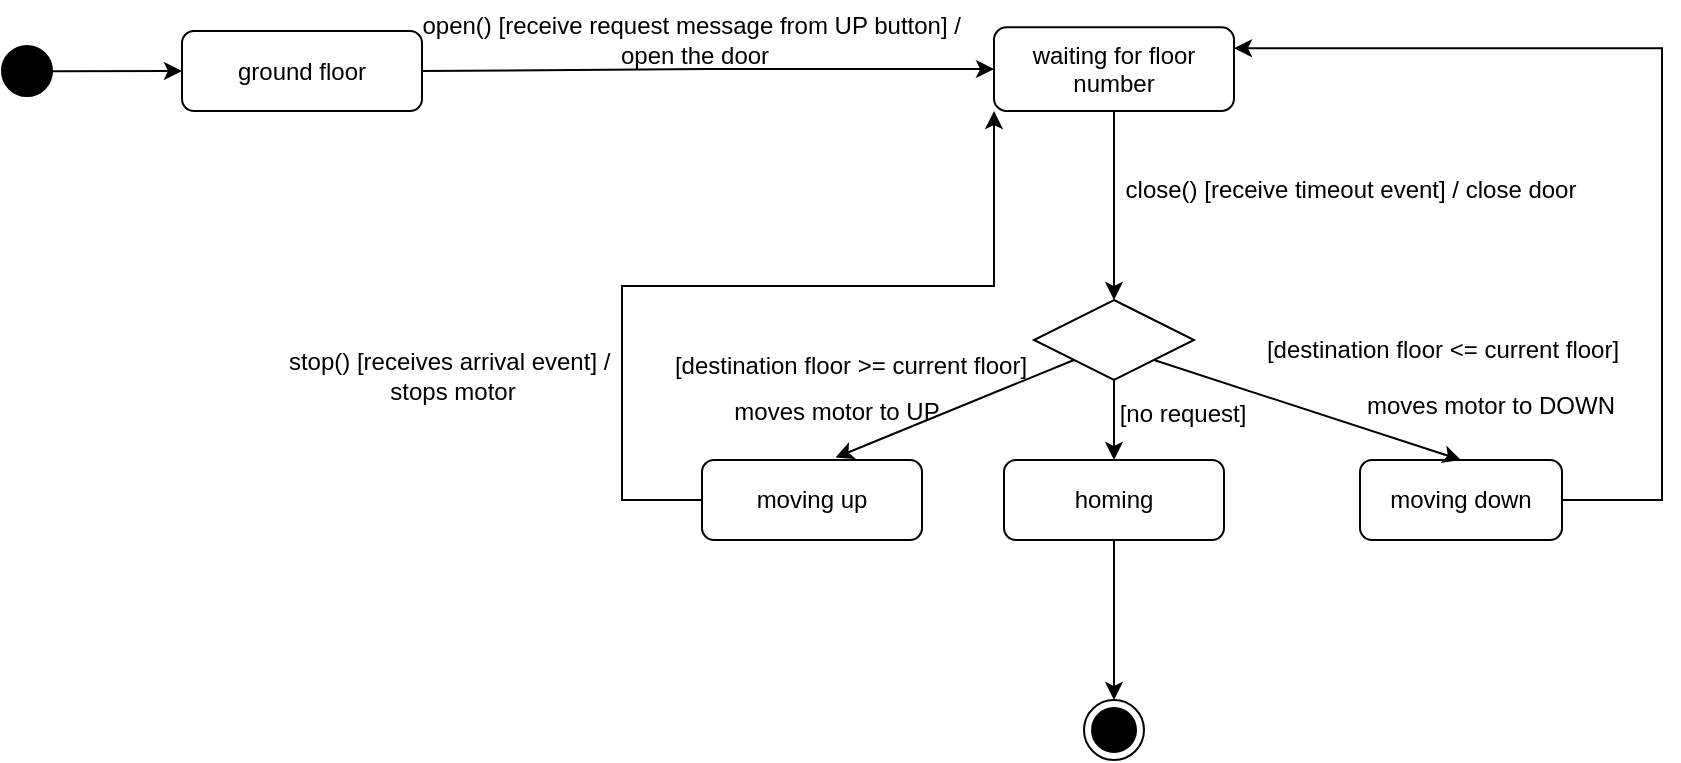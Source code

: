 <mxfile version="25.0.3">
  <diagram name="Page-1" id="9-wpnq_sEdF0mXbo2cfL">
    <mxGraphModel dx="1050" dy="522" grid="1" gridSize="10" guides="1" tooltips="1" connect="1" arrows="1" fold="1" page="1" pageScale="1" pageWidth="850" pageHeight="1100" math="0" shadow="0">
      <root>
        <mxCell id="0" />
        <mxCell id="1" parent="0" />
        <mxCell id="xSa6YYBrzTuCmYKirAXU-2" value="" style="ellipse;html=1;shape=endState;fillColor=strokeColor;" vertex="1" parent="1">
          <mxGeometry x="551" y="500" width="30" height="30" as="geometry" />
        </mxCell>
        <mxCell id="xSa6YYBrzTuCmYKirAXU-5" value="" style="rounded=0;orthogonalLoop=1;jettySize=auto;html=1;entryX=0;entryY=0.5;entryDx=0;entryDy=0;" edge="1" parent="1" source="xSa6YYBrzTuCmYKirAXU-3" target="xSa6YYBrzTuCmYKirAXU-16">
          <mxGeometry relative="1" as="geometry">
            <mxPoint x="200" y="185" as="targetPoint" />
          </mxGeometry>
        </mxCell>
        <mxCell id="xSa6YYBrzTuCmYKirAXU-3" value="" style="ellipse;whiteSpace=wrap;html=1;aspect=fixed;fillColor=#000000;" vertex="1" parent="1">
          <mxGeometry x="10" y="173" width="25" height="25" as="geometry" />
        </mxCell>
        <mxCell id="xSa6YYBrzTuCmYKirAXU-13" value="" style="edgeStyle=orthogonalEdgeStyle;rounded=0;orthogonalLoop=1;jettySize=auto;html=1;entryX=1;entryY=0.5;entryDx=0;entryDy=0;startArrow=classic;startFill=1;endArrow=none;endFill=0;" edge="1" parent="1" source="xSa6YYBrzTuCmYKirAXU-12" target="xSa6YYBrzTuCmYKirAXU-16">
          <mxGeometry relative="1" as="geometry">
            <mxPoint x="410" y="198" as="targetPoint" />
          </mxGeometry>
        </mxCell>
        <mxCell id="xSa6YYBrzTuCmYKirAXU-12" value="waiting for floor number" style="html=1;whiteSpace=wrap;rounded=1;horizontal=1;verticalAlign=top;" vertex="1" parent="1">
          <mxGeometry x="506" y="163.63" width="120" height="41.87" as="geometry" />
        </mxCell>
        <mxCell id="xSa6YYBrzTuCmYKirAXU-14" value="open() [receive request message from UP button] /&amp;nbsp;&lt;div&gt;open the door&lt;/div&gt;" style="text;html=1;align=center;verticalAlign=middle;resizable=0;points=[];autosize=1;strokeColor=none;fillColor=none;" vertex="1" parent="1">
          <mxGeometry x="206" y="150" width="300" height="40" as="geometry" />
        </mxCell>
        <mxCell id="xSa6YYBrzTuCmYKirAXU-16" value="ground floor" style="html=1;whiteSpace=wrap;rounded=1;horizontal=1;verticalAlign=middle;" vertex="1" parent="1">
          <mxGeometry x="100" y="165.5" width="120" height="40" as="geometry" />
        </mxCell>
        <mxCell id="xSa6YYBrzTuCmYKirAXU-18" value="" style="rhombus;whiteSpace=wrap;html=1;" vertex="1" parent="1">
          <mxGeometry x="526" y="300" width="80" height="40" as="geometry" />
        </mxCell>
        <mxCell id="xSa6YYBrzTuCmYKirAXU-19" value="" style="endArrow=classic;html=1;rounded=0;exitX=0.5;exitY=1;exitDx=0;exitDy=0;entryX=0.5;entryY=0;entryDx=0;entryDy=0;" edge="1" parent="1" source="xSa6YYBrzTuCmYKirAXU-12" target="xSa6YYBrzTuCmYKirAXU-18">
          <mxGeometry width="50" height="50" relative="1" as="geometry">
            <mxPoint x="330" y="330" as="sourcePoint" />
            <mxPoint x="380" y="280" as="targetPoint" />
          </mxGeometry>
        </mxCell>
        <mxCell id="xSa6YYBrzTuCmYKirAXU-20" value="close() [receive timeout event] / close door" style="text;html=1;align=center;verticalAlign=middle;resizable=0;points=[];autosize=1;strokeColor=none;fillColor=none;" vertex="1" parent="1">
          <mxGeometry x="559" y="230" width="250" height="30" as="geometry" />
        </mxCell>
        <mxCell id="xSa6YYBrzTuCmYKirAXU-22" value="moving up" style="rounded=1;whiteSpace=wrap;html=1;" vertex="1" parent="1">
          <mxGeometry x="360" y="380" width="110" height="40" as="geometry" />
        </mxCell>
        <mxCell id="xSa6YYBrzTuCmYKirAXU-23" value="" style="endArrow=classic;html=1;rounded=0;exitX=0;exitY=1;exitDx=0;exitDy=0;entryX=0.607;entryY=-0.03;entryDx=0;entryDy=0;entryPerimeter=0;" edge="1" parent="1" source="xSa6YYBrzTuCmYKirAXU-18" target="xSa6YYBrzTuCmYKirAXU-22">
          <mxGeometry width="50" height="50" relative="1" as="geometry">
            <mxPoint x="430" y="360" as="sourcePoint" />
            <mxPoint x="480" y="310" as="targetPoint" />
          </mxGeometry>
        </mxCell>
        <mxCell id="xSa6YYBrzTuCmYKirAXU-24" value="[destination floor &amp;gt;= current floor]" style="text;html=1;align=center;verticalAlign=middle;resizable=0;points=[];autosize=1;strokeColor=none;fillColor=none;" vertex="1" parent="1">
          <mxGeometry x="334" y="318" width="200" height="30" as="geometry" />
        </mxCell>
        <mxCell id="xSa6YYBrzTuCmYKirAXU-26" value="moves motor to UP" style="text;html=1;align=center;verticalAlign=middle;resizable=0;points=[];autosize=1;strokeColor=none;fillColor=none;" vertex="1" parent="1">
          <mxGeometry x="362" y="341" width="130" height="30" as="geometry" />
        </mxCell>
        <mxCell id="xSa6YYBrzTuCmYKirAXU-27" value="" style="endArrow=classic;html=1;rounded=0;exitX=0;exitY=0.5;exitDx=0;exitDy=0;entryX=0;entryY=1;entryDx=0;entryDy=0;edgeStyle=orthogonalEdgeStyle;" edge="1" parent="1" source="xSa6YYBrzTuCmYKirAXU-22" target="xSa6YYBrzTuCmYKirAXU-12">
          <mxGeometry width="50" height="50" relative="1" as="geometry">
            <mxPoint x="150" y="410" as="sourcePoint" />
            <mxPoint x="200" y="360" as="targetPoint" />
            <Array as="points">
              <mxPoint x="320" y="400" />
              <mxPoint x="320" y="293" />
              <mxPoint x="506" y="293" />
            </Array>
          </mxGeometry>
        </mxCell>
        <mxCell id="xSa6YYBrzTuCmYKirAXU-28" value="stop() [receives arrival event] /&amp;nbsp;&lt;div&gt;stops motor&lt;/div&gt;" style="text;html=1;align=center;verticalAlign=middle;resizable=0;points=[];autosize=1;strokeColor=none;fillColor=none;" vertex="1" parent="1">
          <mxGeometry x="140" y="318" width="190" height="40" as="geometry" />
        </mxCell>
        <mxCell id="xSa6YYBrzTuCmYKirAXU-29" value="homing" style="rounded=1;whiteSpace=wrap;html=1;" vertex="1" parent="1">
          <mxGeometry x="511" y="380" width="110" height="40" as="geometry" />
        </mxCell>
        <mxCell id="xSa6YYBrzTuCmYKirAXU-30" value="" style="endArrow=classic;html=1;rounded=0;exitX=0.5;exitY=1;exitDx=0;exitDy=0;" edge="1" parent="1" source="xSa6YYBrzTuCmYKirAXU-18" target="xSa6YYBrzTuCmYKirAXU-29">
          <mxGeometry width="50" height="50" relative="1" as="geometry">
            <mxPoint x="130" y="500" as="sourcePoint" />
            <mxPoint x="180" y="450" as="targetPoint" />
          </mxGeometry>
        </mxCell>
        <mxCell id="xSa6YYBrzTuCmYKirAXU-31" value="[no request]" style="text;html=1;align=center;verticalAlign=middle;resizable=0;points=[];autosize=1;strokeColor=none;fillColor=none;" vertex="1" parent="1">
          <mxGeometry x="555" y="342" width="90" height="30" as="geometry" />
        </mxCell>
        <mxCell id="xSa6YYBrzTuCmYKirAXU-32" value="" style="endArrow=classic;html=1;rounded=0;exitX=0.5;exitY=1;exitDx=0;exitDy=0;entryX=0.5;entryY=0;entryDx=0;entryDy=0;" edge="1" parent="1" source="xSa6YYBrzTuCmYKirAXU-29" target="xSa6YYBrzTuCmYKirAXU-2">
          <mxGeometry width="50" height="50" relative="1" as="geometry">
            <mxPoint x="210" y="500" as="sourcePoint" />
            <mxPoint x="260" y="450" as="targetPoint" />
          </mxGeometry>
        </mxCell>
        <mxCell id="xSa6YYBrzTuCmYKirAXU-33" value="moving down" style="rounded=1;whiteSpace=wrap;html=1;" vertex="1" parent="1">
          <mxGeometry x="689" y="380" width="101" height="40" as="geometry" />
        </mxCell>
        <mxCell id="xSa6YYBrzTuCmYKirAXU-34" value="" style="endArrow=classic;html=1;rounded=0;exitX=1;exitY=1;exitDx=0;exitDy=0;entryX=0.5;entryY=0;entryDx=0;entryDy=0;" edge="1" parent="1" source="xSa6YYBrzTuCmYKirAXU-18" target="xSa6YYBrzTuCmYKirAXU-33">
          <mxGeometry width="50" height="50" relative="1" as="geometry">
            <mxPoint x="690" y="350" as="sourcePoint" />
            <mxPoint x="740" y="300" as="targetPoint" />
          </mxGeometry>
        </mxCell>
        <mxCell id="xSa6YYBrzTuCmYKirAXU-35" value="[destination floor &amp;lt;= current floor]" style="text;html=1;align=center;verticalAlign=middle;resizable=0;points=[];autosize=1;strokeColor=none;fillColor=none;" vertex="1" parent="1">
          <mxGeometry x="630" y="310" width="200" height="30" as="geometry" />
        </mxCell>
        <mxCell id="xSa6YYBrzTuCmYKirAXU-36" value="moves motor to DOWN" style="text;html=1;align=center;verticalAlign=middle;resizable=0;points=[];autosize=1;strokeColor=none;fillColor=none;" vertex="1" parent="1">
          <mxGeometry x="679" y="338" width="150" height="30" as="geometry" />
        </mxCell>
        <mxCell id="xSa6YYBrzTuCmYKirAXU-37" value="" style="endArrow=classic;html=1;rounded=0;exitX=1;exitY=0.5;exitDx=0;exitDy=0;entryX=1;entryY=0.25;entryDx=0;entryDy=0;edgeStyle=orthogonalEdgeStyle;" edge="1" parent="1" source="xSa6YYBrzTuCmYKirAXU-33" target="xSa6YYBrzTuCmYKirAXU-12">
          <mxGeometry width="50" height="50" relative="1" as="geometry">
            <mxPoint x="790" y="550" as="sourcePoint" />
            <mxPoint x="840" y="500" as="targetPoint" />
            <Array as="points">
              <mxPoint x="840" y="400" />
              <mxPoint x="840" y="174" />
            </Array>
          </mxGeometry>
        </mxCell>
      </root>
    </mxGraphModel>
  </diagram>
</mxfile>

